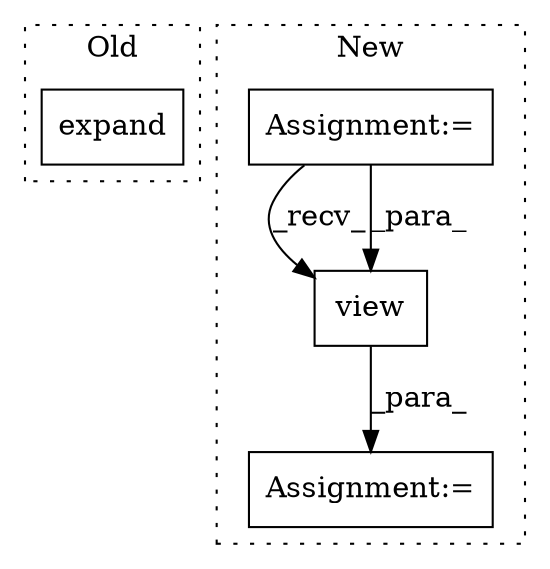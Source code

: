 digraph G {
subgraph cluster0 {
1 [label="expand" a="32" s="978,993" l="7,1" shape="box"];
label = "Old";
style="dotted";
}
subgraph cluster1 {
2 [label="view" a="32" s="916,963" l="5,1" shape="box"];
3 [label="Assignment:=" a="7" s="911" l="1" shape="box"];
4 [label="Assignment:=" a="7" s="675" l="1" shape="box"];
label = "New";
style="dotted";
}
2 -> 3 [label="_para_"];
4 -> 2 [label="_recv_"];
4 -> 2 [label="_para_"];
}